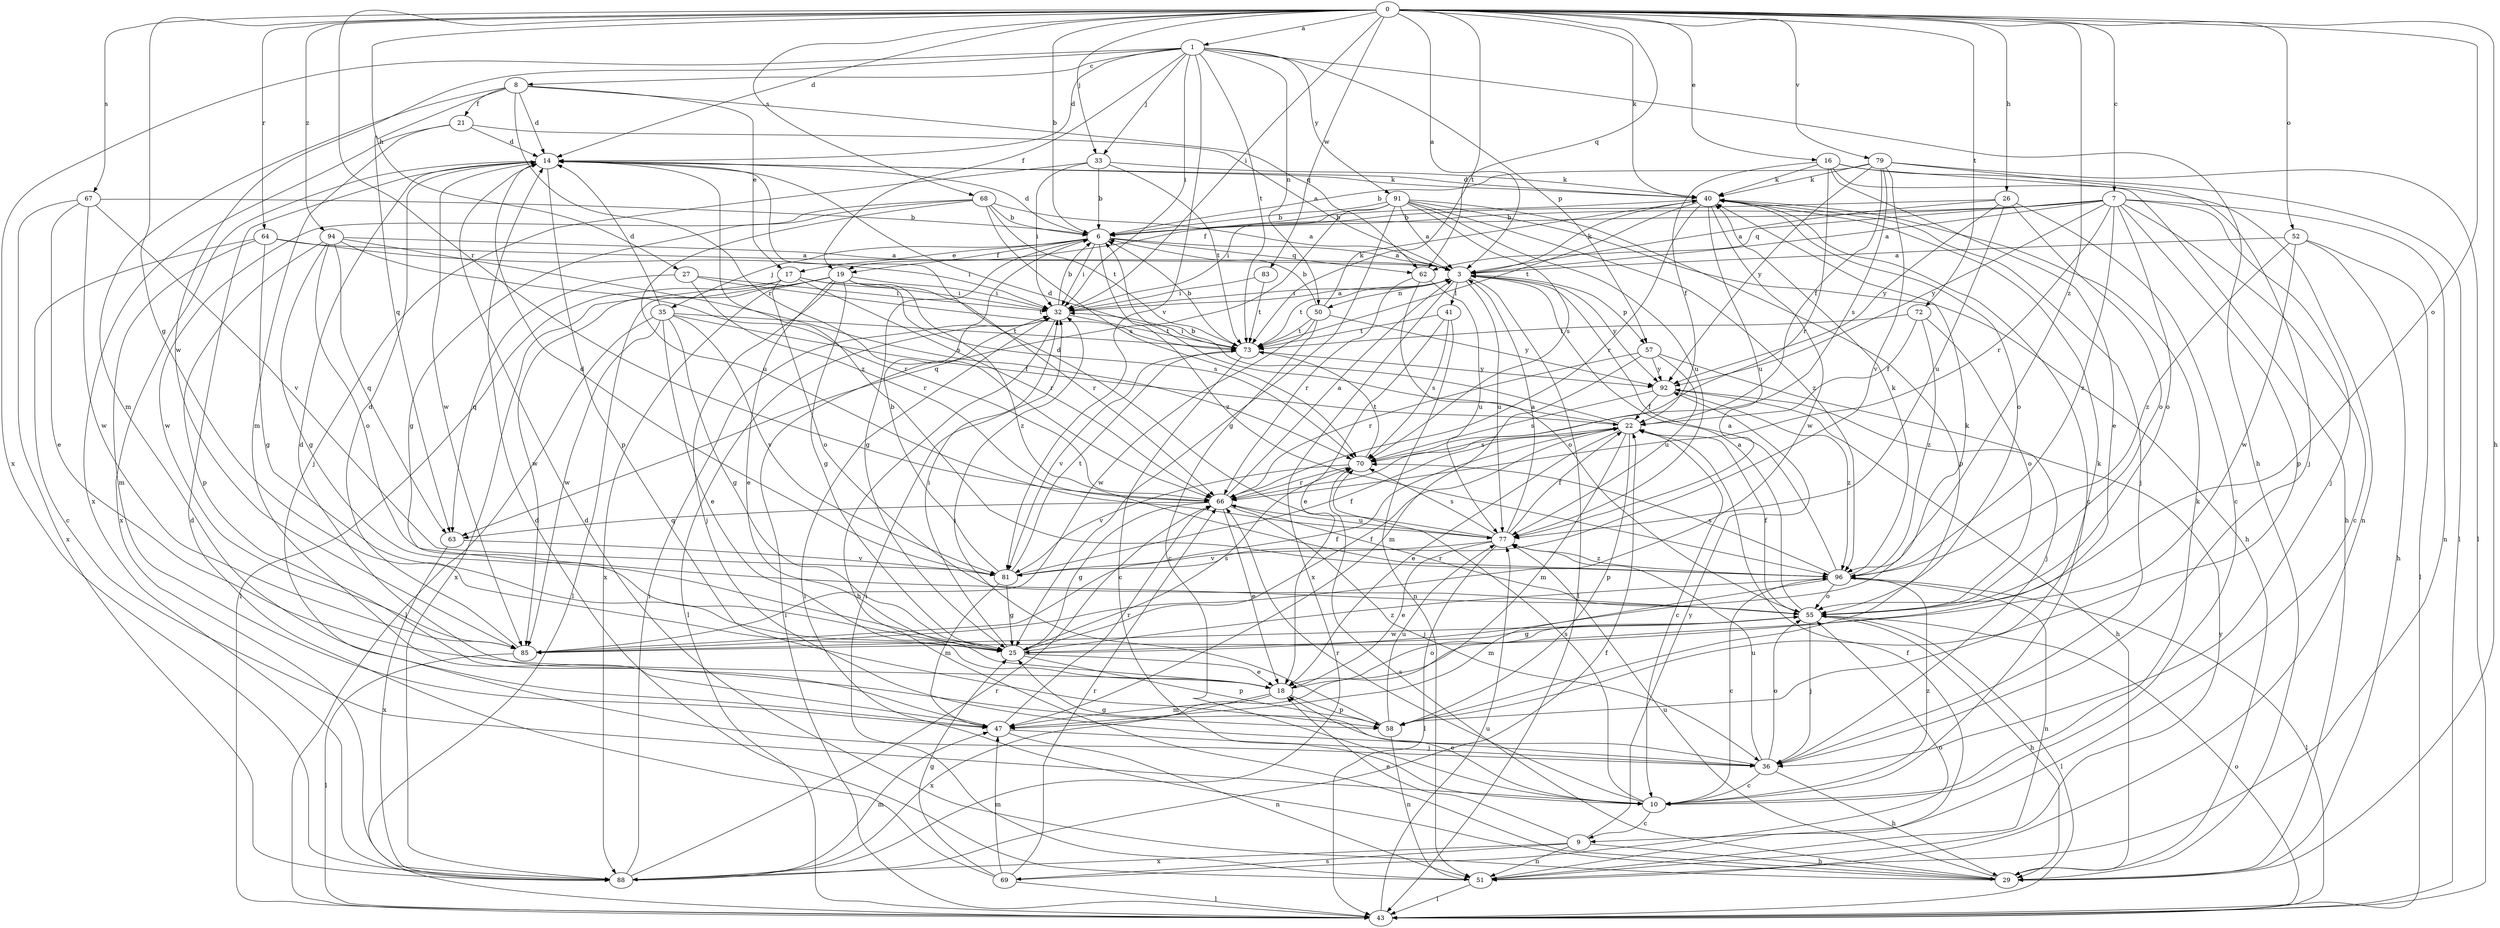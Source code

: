 strict digraph  {
0;
1;
3;
6;
7;
8;
9;
10;
14;
16;
17;
18;
19;
21;
22;
25;
26;
27;
29;
32;
33;
35;
36;
40;
41;
43;
47;
50;
51;
52;
55;
57;
58;
62;
63;
64;
66;
67;
68;
69;
70;
72;
73;
77;
79;
81;
83;
85;
88;
91;
92;
94;
96;
0 -> 1  [label=a];
0 -> 3  [label=a];
0 -> 6  [label=b];
0 -> 7  [label=c];
0 -> 14  [label=d];
0 -> 16  [label=e];
0 -> 25  [label=g];
0 -> 26  [label=h];
0 -> 27  [label=h];
0 -> 29  [label=h];
0 -> 32  [label=i];
0 -> 33  [label=j];
0 -> 40  [label=k];
0 -> 52  [label=o];
0 -> 55  [label=o];
0 -> 62  [label=q];
0 -> 64  [label=r];
0 -> 66  [label=r];
0 -> 67  [label=s];
0 -> 68  [label=s];
0 -> 72  [label=t];
0 -> 73  [label=t];
0 -> 79  [label=v];
0 -> 83  [label=w];
0 -> 94  [label=z];
0 -> 96  [label=z];
1 -> 8  [label=c];
1 -> 14  [label=d];
1 -> 19  [label=f];
1 -> 29  [label=h];
1 -> 32  [label=i];
1 -> 33  [label=j];
1 -> 50  [label=n];
1 -> 57  [label=p];
1 -> 73  [label=t];
1 -> 81  [label=v];
1 -> 85  [label=w];
1 -> 88  [label=x];
1 -> 91  [label=y];
3 -> 32  [label=i];
3 -> 40  [label=k];
3 -> 41  [label=l];
3 -> 43  [label=l];
3 -> 50  [label=n];
3 -> 57  [label=p];
3 -> 73  [label=t];
3 -> 77  [label=u];
3 -> 88  [label=x];
3 -> 92  [label=y];
6 -> 3  [label=a];
6 -> 14  [label=d];
6 -> 17  [label=e];
6 -> 19  [label=f];
6 -> 25  [label=g];
6 -> 32  [label=i];
6 -> 35  [label=j];
6 -> 62  [label=q];
6 -> 96  [label=z];
7 -> 3  [label=a];
7 -> 6  [label=b];
7 -> 9  [label=c];
7 -> 19  [label=f];
7 -> 36  [label=j];
7 -> 51  [label=n];
7 -> 55  [label=o];
7 -> 58  [label=p];
7 -> 62  [label=q];
7 -> 66  [label=r];
7 -> 92  [label=y];
7 -> 96  [label=z];
8 -> 14  [label=d];
8 -> 17  [label=e];
8 -> 21  [label=f];
8 -> 47  [label=m];
8 -> 62  [label=q];
8 -> 63  [label=q];
8 -> 66  [label=r];
9 -> 18  [label=e];
9 -> 29  [label=h];
9 -> 51  [label=n];
9 -> 69  [label=s];
9 -> 88  [label=x];
9 -> 92  [label=y];
10 -> 9  [label=c];
10 -> 18  [label=e];
10 -> 40  [label=k];
10 -> 66  [label=r];
10 -> 70  [label=s];
10 -> 96  [label=z];
14 -> 40  [label=k];
14 -> 58  [label=p];
14 -> 85  [label=w];
14 -> 88  [label=x];
14 -> 96  [label=z];
16 -> 18  [label=e];
16 -> 22  [label=f];
16 -> 29  [label=h];
16 -> 40  [label=k];
16 -> 43  [label=l];
16 -> 51  [label=n];
16 -> 66  [label=r];
17 -> 32  [label=i];
17 -> 43  [label=l];
17 -> 55  [label=o];
17 -> 66  [label=r];
17 -> 70  [label=s];
17 -> 88  [label=x];
18 -> 47  [label=m];
18 -> 55  [label=o];
18 -> 58  [label=p];
18 -> 88  [label=x];
19 -> 18  [label=e];
19 -> 25  [label=g];
19 -> 32  [label=i];
19 -> 36  [label=j];
19 -> 43  [label=l];
19 -> 66  [label=r];
19 -> 85  [label=w];
19 -> 88  [label=x];
19 -> 96  [label=z];
21 -> 3  [label=a];
21 -> 14  [label=d];
21 -> 47  [label=m];
21 -> 88  [label=x];
22 -> 6  [label=b];
22 -> 10  [label=c];
22 -> 14  [label=d];
22 -> 18  [label=e];
22 -> 47  [label=m];
22 -> 58  [label=p];
22 -> 70  [label=s];
25 -> 18  [label=e];
25 -> 22  [label=f];
25 -> 32  [label=i];
25 -> 40  [label=k];
25 -> 58  [label=p];
25 -> 70  [label=s];
25 -> 96  [label=z];
26 -> 3  [label=a];
26 -> 6  [label=b];
26 -> 10  [label=c];
26 -> 55  [label=o];
26 -> 77  [label=u];
26 -> 92  [label=y];
27 -> 32  [label=i];
27 -> 63  [label=q];
27 -> 66  [label=r];
27 -> 73  [label=t];
29 -> 14  [label=d];
29 -> 32  [label=i];
29 -> 70  [label=s];
29 -> 77  [label=u];
32 -> 3  [label=a];
32 -> 6  [label=b];
32 -> 29  [label=h];
32 -> 43  [label=l];
32 -> 73  [label=t];
33 -> 6  [label=b];
33 -> 32  [label=i];
33 -> 36  [label=j];
33 -> 40  [label=k];
33 -> 73  [label=t];
35 -> 14  [label=d];
35 -> 18  [label=e];
35 -> 22  [label=f];
35 -> 25  [label=g];
35 -> 43  [label=l];
35 -> 73  [label=t];
35 -> 81  [label=v];
35 -> 85  [label=w];
36 -> 10  [label=c];
36 -> 25  [label=g];
36 -> 29  [label=h];
36 -> 55  [label=o];
36 -> 77  [label=u];
40 -> 6  [label=b];
40 -> 10  [label=c];
40 -> 14  [label=d];
40 -> 36  [label=j];
40 -> 55  [label=o];
40 -> 66  [label=r];
40 -> 73  [label=t];
40 -> 77  [label=u];
40 -> 85  [label=w];
41 -> 18  [label=e];
41 -> 51  [label=n];
41 -> 70  [label=s];
41 -> 73  [label=t];
43 -> 32  [label=i];
43 -> 55  [label=o];
43 -> 77  [label=u];
47 -> 14  [label=d];
47 -> 36  [label=j];
47 -> 51  [label=n];
47 -> 66  [label=r];
50 -> 6  [label=b];
50 -> 10  [label=c];
50 -> 40  [label=k];
50 -> 73  [label=t];
50 -> 85  [label=w];
50 -> 92  [label=y];
51 -> 14  [label=d];
51 -> 22  [label=f];
51 -> 32  [label=i];
51 -> 43  [label=l];
51 -> 92  [label=y];
52 -> 3  [label=a];
52 -> 29  [label=h];
52 -> 43  [label=l];
52 -> 85  [label=w];
52 -> 96  [label=z];
55 -> 3  [label=a];
55 -> 22  [label=f];
55 -> 25  [label=g];
55 -> 29  [label=h];
55 -> 36  [label=j];
55 -> 43  [label=l];
55 -> 66  [label=r];
55 -> 85  [label=w];
57 -> 36  [label=j];
57 -> 47  [label=m];
57 -> 66  [label=r];
57 -> 77  [label=u];
57 -> 92  [label=y];
58 -> 32  [label=i];
58 -> 40  [label=k];
58 -> 51  [label=n];
58 -> 77  [label=u];
62 -> 55  [label=o];
62 -> 66  [label=r];
62 -> 77  [label=u];
63 -> 81  [label=v];
63 -> 88  [label=x];
64 -> 3  [label=a];
64 -> 10  [label=c];
64 -> 25  [label=g];
64 -> 32  [label=i];
64 -> 47  [label=m];
66 -> 3  [label=a];
66 -> 18  [label=e];
66 -> 25  [label=g];
66 -> 36  [label=j];
66 -> 63  [label=q];
66 -> 77  [label=u];
67 -> 6  [label=b];
67 -> 18  [label=e];
67 -> 81  [label=v];
67 -> 85  [label=w];
67 -> 88  [label=x];
68 -> 3  [label=a];
68 -> 6  [label=b];
68 -> 25  [label=g];
68 -> 70  [label=s];
68 -> 73  [label=t];
68 -> 77  [label=u];
68 -> 85  [label=w];
69 -> 14  [label=d];
69 -> 25  [label=g];
69 -> 43  [label=l];
69 -> 47  [label=m];
69 -> 55  [label=o];
69 -> 66  [label=r];
70 -> 66  [label=r];
70 -> 73  [label=t];
70 -> 81  [label=v];
72 -> 22  [label=f];
72 -> 55  [label=o];
72 -> 73  [label=t];
72 -> 96  [label=z];
73 -> 6  [label=b];
73 -> 10  [label=c];
73 -> 32  [label=i];
73 -> 81  [label=v];
73 -> 92  [label=y];
77 -> 3  [label=a];
77 -> 14  [label=d];
77 -> 18  [label=e];
77 -> 22  [label=f];
77 -> 43  [label=l];
77 -> 70  [label=s];
77 -> 81  [label=v];
77 -> 96  [label=z];
79 -> 6  [label=b];
79 -> 22  [label=f];
79 -> 36  [label=j];
79 -> 40  [label=k];
79 -> 43  [label=l];
79 -> 70  [label=s];
79 -> 81  [label=v];
79 -> 92  [label=y];
81 -> 6  [label=b];
81 -> 14  [label=d];
81 -> 22  [label=f];
81 -> 25  [label=g];
81 -> 47  [label=m];
81 -> 73  [label=t];
83 -> 32  [label=i];
83 -> 73  [label=t];
85 -> 14  [label=d];
85 -> 22  [label=f];
85 -> 43  [label=l];
88 -> 22  [label=f];
88 -> 32  [label=i];
88 -> 47  [label=m];
88 -> 66  [label=r];
91 -> 3  [label=a];
91 -> 6  [label=b];
91 -> 25  [label=g];
91 -> 29  [label=h];
91 -> 32  [label=i];
91 -> 58  [label=p];
91 -> 63  [label=q];
91 -> 70  [label=s];
91 -> 77  [label=u];
91 -> 96  [label=z];
92 -> 22  [label=f];
92 -> 29  [label=h];
92 -> 70  [label=s];
92 -> 96  [label=z];
94 -> 3  [label=a];
94 -> 25  [label=g];
94 -> 55  [label=o];
94 -> 58  [label=p];
94 -> 63  [label=q];
94 -> 66  [label=r];
94 -> 70  [label=s];
96 -> 3  [label=a];
96 -> 10  [label=c];
96 -> 40  [label=k];
96 -> 43  [label=l];
96 -> 47  [label=m];
96 -> 51  [label=n];
96 -> 55  [label=o];
96 -> 70  [label=s];
}
